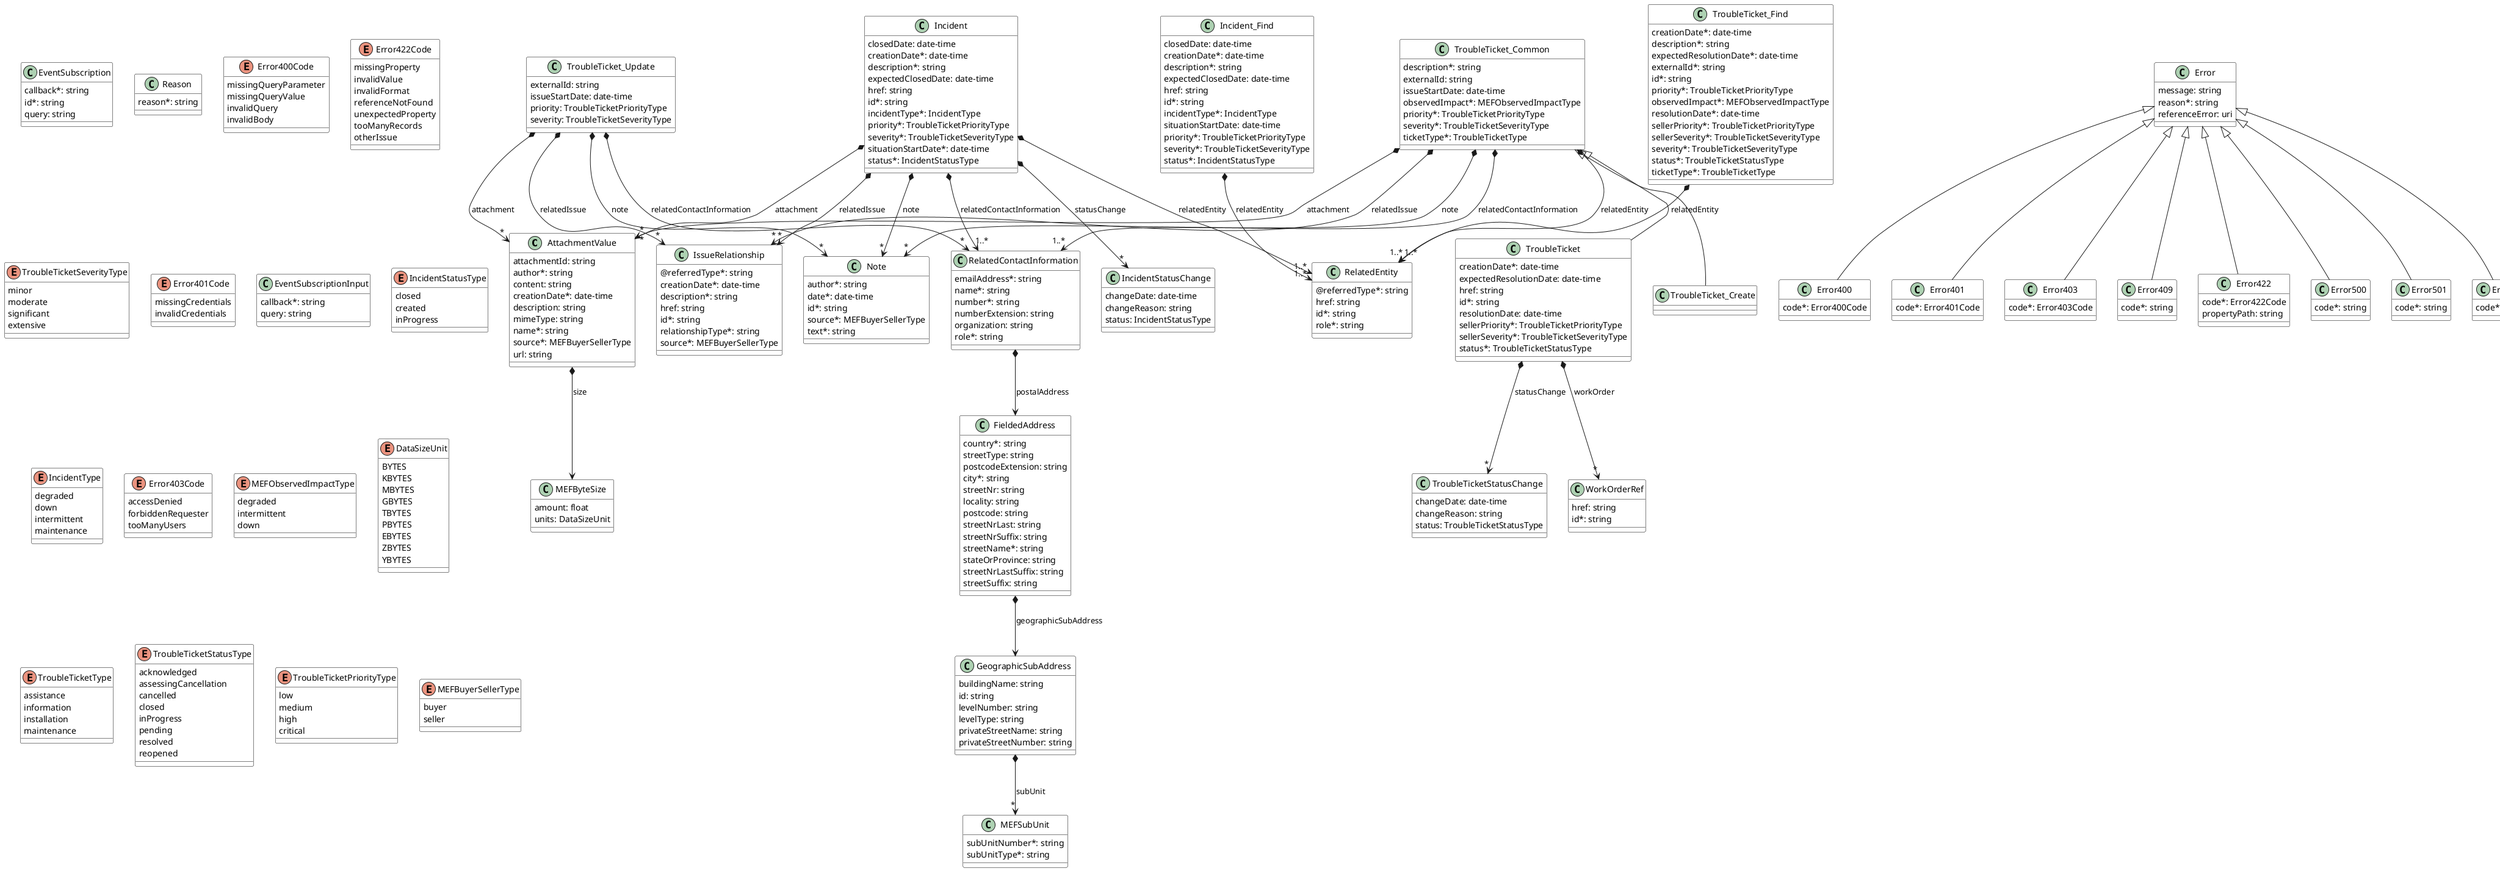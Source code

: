 @startuml
skinparam {
    ClassBackgroundColor White
    ClassBorderColor Black
}
class AttachmentValue {

    attachmentId: string
    author*: string
    content: string
    creationDate*: date-time
    description: string
    mimeType: string
    name*: string
    source*: MEFBuyerSellerType
    url: string
}

AttachmentValue *--> MEFByteSize : size


class Error400 {

    code*: Error400Code
}
Error <|-- Error400



class Error401 {

    code*: Error401Code
}
Error <|-- Error401



class Error403 {

    code*: Error403Code
}
Error <|-- Error403



class EventSubscription {

    callback*: string
    id*: string
    query: string
}



class FieldedAddress {

    country*: string
    streetType: string
    postcodeExtension: string
    city*: string
    streetNr: string
    locality: string
    postcode: string
    streetNrLast: string
    streetNrSuffix: string
    streetName*: string
    stateOrProvince: string
    streetNrLastSuffix: string
    streetSuffix: string
}

FieldedAddress *--> GeographicSubAddress : geographicSubAddress


class Incident_Find {

    closedDate: date-time
    creationDate*: date-time
    description*: string
    expectedClosedDate: date-time
    href: string
    id*: string
    incidentType*: IncidentType
    situationStartDate: date-time
    priority*: TroubleTicketPriorityType
    severity*: TroubleTicketSeverityType
    status*: IncidentStatusType
}

Incident_Find *-->"1..*" RelatedEntity : relatedEntity


class Reason {

    reason*: string
}



enum Error400Code {

    missingQueryParameter
    missingQueryValue
    invalidQuery
    invalidBody
}
class Error409 {

    code*: string
}
Error <|-- Error409



class Error422 {

    code*: Error422Code
    propertyPath: string
}
Error <|-- Error422



class Error500 {

    code*: string
}
Error <|-- Error500



class Error501 {

    code*: string
}
Error <|-- Error501



class IncidentStatusChange {

    changeDate: date-time
    changeReason: string
    status: IncidentStatusType
}



class IssueRelationship {

    @referredType*: string
    creationDate*: date-time
    description*: string
    href: string
    id*: string
    relationshipType*: string
    source*: MEFBuyerSellerType
}



enum Error422Code {

    missingProperty
    invalidValue
    invalidFormat
    referenceNotFound
    unexpectedProperty
    tooManyRecords
    otherIssue
}
enum TroubleTicketSeverityType {

    minor
    moderate
    significant
    extensive
}
class TroubleTicketStatusChange {

    changeDate: date-time
    changeReason: string
    status: TroubleTicketStatusType
}



class TroubleTicket_Update {

    externalId: string
    issueStartDate: date-time
    priority: TroubleTicketPriorityType
    severity: TroubleTicketSeverityType
}

TroubleTicket_Update *-->"*" AttachmentValue : attachment
TroubleTicket_Update *-->"*" Note : note
TroubleTicket_Update *-->"*" RelatedContactInformation : relatedContactInformation
TroubleTicket_Update *-->"*" IssueRelationship : relatedIssue


enum Error401Code {

    missingCredentials
    invalidCredentials
}
class Error404 {

    code*: string
}
Error <|-- Error404



class Error {

    message: string
    reason*: string
    referenceError: uri
}



class EventSubscriptionInput {

    callback*: string
    query: string
}



class GeographicSubAddress {

    buildingName: string
    id: string
    levelNumber: string
    levelType: string
    privateStreetName: string
    privateStreetNumber: string
}

GeographicSubAddress *-->"*" MEFSubUnit : subUnit


class Incident {

    closedDate: date-time
    creationDate*: date-time
    description*: string
    expectedClosedDate: date-time
    href: string
    id*: string
    incidentType*: IncidentType
    priority*: TroubleTicketPriorityType
    severity*: TroubleTicketSeverityType
    situationStartDate*: date-time
    status*: IncidentStatusType
}

Incident *-->"*" AttachmentValue : attachment
Incident *-->"*" Note : note
Incident *-->"1..*" RelatedContactInformation : relatedContactInformation
Incident *-->"1..*" RelatedEntity : relatedEntity
Incident *-->"*" IssueRelationship : relatedIssue
Incident *-->"*" IncidentStatusChange : statusChange


enum IncidentStatusType {

    closed
    created
    inProgress
}
class MEFByteSize {

    amount: float
    units: DataSizeUnit
}



enum IncidentType {

    degraded
    down
    intermittent
    maintenance
}
enum Error403Code {

    accessDenied
    forbiddenRequester
    tooManyUsers
}
enum MEFObservedImpactType {

    degraded
    intermittent
    down
}
enum DataSizeUnit {

    BYTES
    KBYTES
    MBYTES
    GBYTES
    TBYTES
    PBYTES
    EBYTES
    ZBYTES
    YBYTES
}
class MEFSubUnit {

    subUnitNumber*: string
    subUnitType*: string
}



class Note {

    author*: string
    date*: date-time
    id*: string
    source*: MEFBuyerSellerType
    text*: string
}



class RelatedContactInformation {

    emailAddress*: string
    name*: string
    number*: string
    numberExtension: string
    organization: string
    role*: string
}

RelatedContactInformation *--> FieldedAddress : postalAddress


class RelatedEntity {

    @referredType*: string
    href: string
    id*: string
    role*: string
}



class TroubleTicket {

    creationDate*: date-time
    expectedResolutionDate: date-time
    href: string
    id*: string
    resolutionDate: date-time
    sellerPriority*: TroubleTicketPriorityType
    sellerSeverity*: TroubleTicketSeverityType
    status*: TroubleTicketStatusType
}
TroubleTicket_Common <|-- TroubleTicket

TroubleTicket *-->"*" TroubleTicketStatusChange : statusChange
TroubleTicket *-->"*" WorkOrderRef : workOrder


enum TroubleTicketType {

    assistance
    information
    installation
    maintenance
}
class WorkOrderRef {

    href: string
    id*: string
}



enum TroubleTicketStatusType {

    acknowledged
    assessingCancellation
    cancelled
    closed
    inProgress
    pending
    resolved
    reopened
}
enum TroubleTicketPriorityType {

    low
    medium
    high
    critical
}
class TroubleTicket_Create {

}
TroubleTicket_Common <|-- TroubleTicket_Create



enum MEFBuyerSellerType {

    buyer
    seller
}
class TroubleTicket_Common {

    description*: string
    externalId: string
    issueStartDate: date-time
    observedImpact*: MEFObservedImpactType
    priority*: TroubleTicketPriorityType
    severity*: TroubleTicketSeverityType
    ticketType*: TroubleTicketType
}

TroubleTicket_Common *-->"*" AttachmentValue : attachment
TroubleTicket_Common *-->"*" Note : note
TroubleTicket_Common *-->"1..*" RelatedContactInformation : relatedContactInformation
TroubleTicket_Common *-->"1..*" RelatedEntity : relatedEntity
TroubleTicket_Common *-->"*" IssueRelationship : relatedIssue


class TroubleTicket_Find {

    creationDate*: date-time
    description*: string
    expectedResolutionDate*: date-time
    externalId*: string
    id*: string
    priority*: TroubleTicketPriorityType
    observedImpact*: MEFObservedImpactType
    resolutionDate*: date-time
    sellerPriority*: TroubleTicketPriorityType
    sellerSeverity*: TroubleTicketSeverityType
    severity*: TroubleTicketSeverityType
    status*: TroubleTicketStatusType
    ticketType*: TroubleTicketType
}

TroubleTicket_Find *-->"1..*" RelatedEntity : relatedEntity


@enduml
